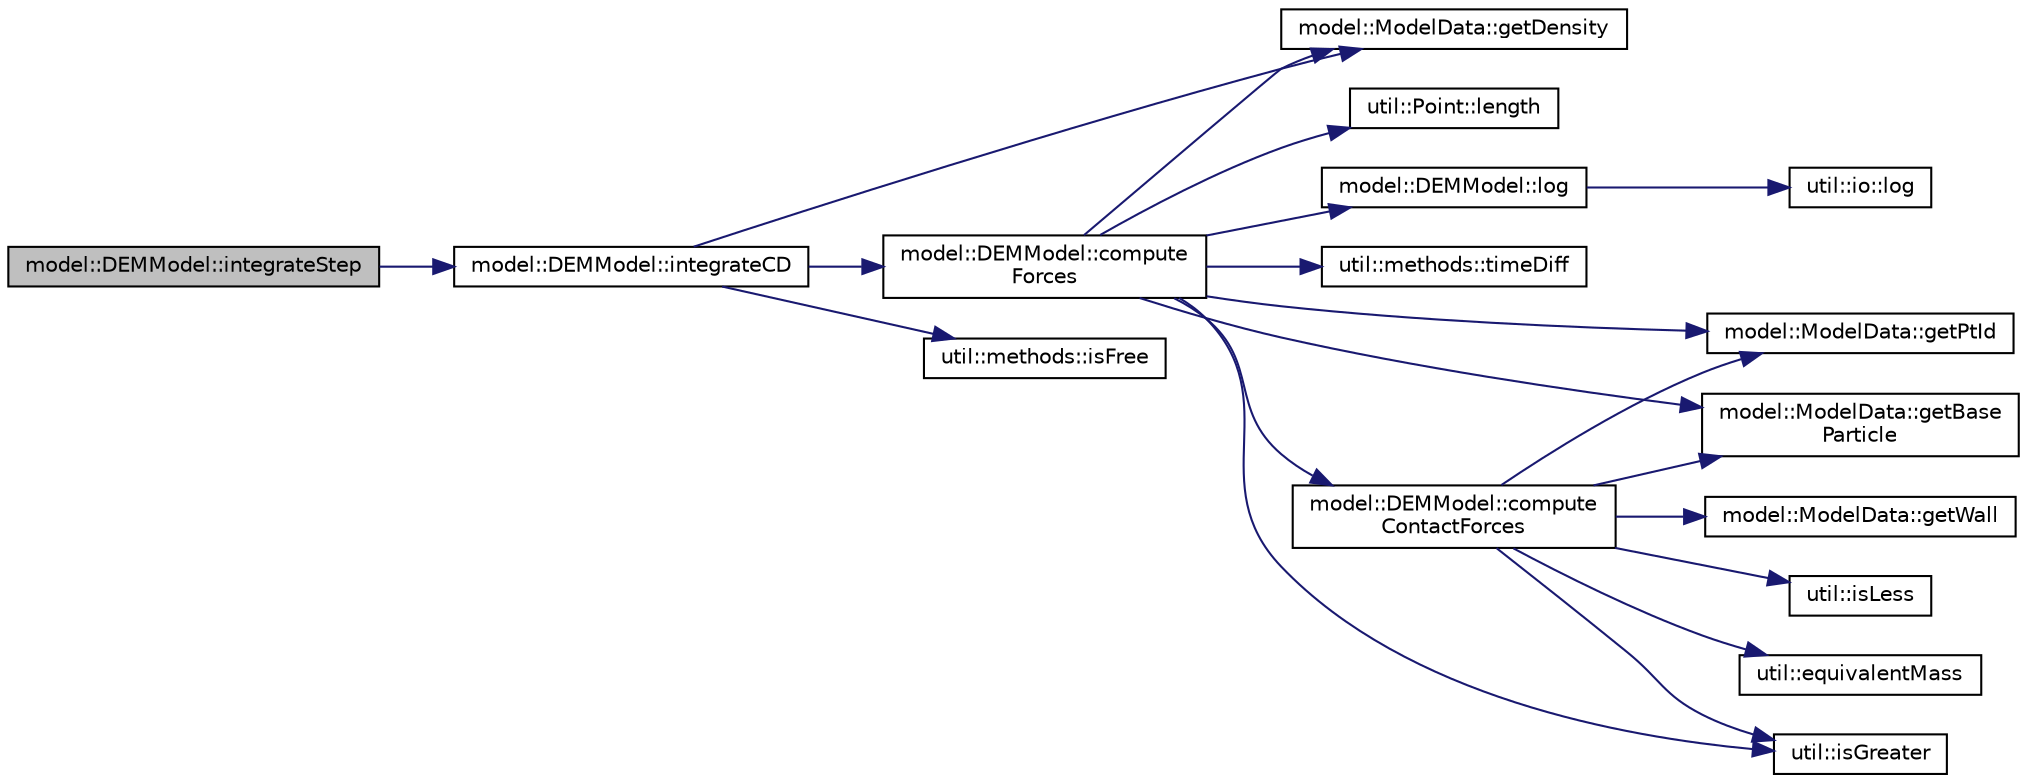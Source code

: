 digraph "model::DEMModel::integrateStep"
{
  edge [fontname="Helvetica",fontsize="10",labelfontname="Helvetica",labelfontsize="10"];
  node [fontname="Helvetica",fontsize="10",shape=record];
  rankdir="LR";
  Node40 [label="model::DEMModel::integrateStep",height=0.2,width=0.4,color="black", fillcolor="grey75", style="filled", fontcolor="black"];
  Node40 -> Node41 [color="midnightblue",fontsize="10",style="solid",fontname="Helvetica"];
  Node41 [label="model::DEMModel::integrateCD",height=0.2,width=0.4,color="black", fillcolor="white", style="filled",URL="$classmodel_1_1DEMModel.html#abd7dd108a6c28579f46f4782e95d2ff6",tooltip="Perform time integration using central-difference scheme. "];
  Node41 -> Node42 [color="midnightblue",fontsize="10",style="solid",fontname="Helvetica"];
  Node42 [label="model::ModelData::getDensity",height=0.2,width=0.4,color="black", fillcolor="white", style="filled",URL="$classmodel_1_1ModelData.html#abed01bad5d70678329daf23d61b085a1",tooltip="Get density of particle. "];
  Node41 -> Node43 [color="midnightblue",fontsize="10",style="solid",fontname="Helvetica"];
  Node43 [label="util::methods::isFree",height=0.2,width=0.4,color="black", fillcolor="white", style="filled",URL="$namespaceutil_1_1methods.html#ac8ab8ee8690f8baa3e008256f7a5351d",tooltip="Returns true if degree of freedom is free. "];
  Node41 -> Node44 [color="midnightblue",fontsize="10",style="solid",fontname="Helvetica"];
  Node44 [label="model::DEMModel::compute\lForces",height=0.2,width=0.4,color="black", fillcolor="white", style="filled",URL="$classmodel_1_1DEMModel.html#aa6280fa8bb694b07e3d7867f618660ca",tooltip="Computes peridynamic forces and contact forces. "];
  Node44 -> Node45 [color="midnightblue",fontsize="10",style="solid",fontname="Helvetica"];
  Node45 [label="model::DEMModel::log",height=0.2,width=0.4,color="black", fillcolor="white", style="filled",URL="$classmodel_1_1DEMModel.html#af734f90bd93d53ea0c6f05ef4882fc30"];
  Node45 -> Node46 [color="midnightblue",fontsize="10",style="solid",fontname="Helvetica"];
  Node46 [label="util::io::log",height=0.2,width=0.4,color="black", fillcolor="white", style="filled",URL="$namespaceutil_1_1io.html#a1ddf7fcc08ed1ab44a0af2054ddea600",tooltip="Global method to log the message. "];
  Node44 -> Node47 [color="midnightblue",fontsize="10",style="solid",fontname="Helvetica"];
  Node47 [label="util::methods::timeDiff",height=0.2,width=0.4,color="black", fillcolor="white", style="filled",URL="$namespaceutil_1_1methods.html#ae2cbeeaef260d8e5552f776da1499504",tooltip="Returns difference between two times. "];
  Node44 -> Node48 [color="midnightblue",fontsize="10",style="solid",fontname="Helvetica"];
  Node48 [label="model::DEMModel::compute\lContactForces",height=0.2,width=0.4,color="black", fillcolor="white", style="filled",URL="$classmodel_1_1DEMModel.html#a5f63a024b52174fed79847ce0b0f473f",tooltip="Computes peridynamic forces and contact forces. "];
  Node48 -> Node49 [color="midnightblue",fontsize="10",style="solid",fontname="Helvetica"];
  Node49 [label="model::ModelData::getPtId",height=0.2,width=0.4,color="black", fillcolor="white", style="filled",URL="$classmodel_1_1ModelData.html#a5d4371ed532e829b82c926852505760e",tooltip="Get particle id given the location in particle list. "];
  Node48 -> Node50 [color="midnightblue",fontsize="10",style="solid",fontname="Helvetica"];
  Node50 [label="model::ModelData::getBase\lParticle",height=0.2,width=0.4,color="black", fillcolor="white", style="filled",URL="$classmodel_1_1ModelData.html#a4a055297b6e83e461e941c495e665e4c",tooltip="Get pointer to base particle. "];
  Node48 -> Node51 [color="midnightblue",fontsize="10",style="solid",fontname="Helvetica"];
  Node51 [label="util::isLess",height=0.2,width=0.4,color="black", fillcolor="white", style="filled",URL="$namespaceutil.html#a868a26599b6b844d08d30063ac898319",tooltip="Returns true if a < b. "];
  Node48 -> Node52 [color="midnightblue",fontsize="10",style="solid",fontname="Helvetica"];
  Node52 [label="util::isGreater",height=0.2,width=0.4,color="black", fillcolor="white", style="filled",URL="$namespaceutil.html#a227b5f8acbd7a403a033663c8893d631",tooltip="Returns true if a > b. "];
  Node48 -> Node53 [color="midnightblue",fontsize="10",style="solid",fontname="Helvetica"];
  Node53 [label="util::equivalentMass",height=0.2,width=0.4,color="black", fillcolor="white", style="filled",URL="$namespaceutil.html#a61b8040019c885bc15525802079bd9e1",tooltip="Compute harmonic mean of m1 and m2. "];
  Node48 -> Node54 [color="midnightblue",fontsize="10",style="solid",fontname="Helvetica"];
  Node54 [label="model::ModelData::getWall",height=0.2,width=0.4,color="black", fillcolor="white", style="filled",URL="$classmodel_1_1ModelData.html#a3b03dbaeff7741cbfbd80c8df21f6aed",tooltip="Get pointer to wall. "];
  Node44 -> Node42 [color="midnightblue",fontsize="10",style="solid",fontname="Helvetica"];
  Node44 -> Node49 [color="midnightblue",fontsize="10",style="solid",fontname="Helvetica"];
  Node44 -> Node50 [color="midnightblue",fontsize="10",style="solid",fontname="Helvetica"];
  Node44 -> Node52 [color="midnightblue",fontsize="10",style="solid",fontname="Helvetica"];
  Node44 -> Node55 [color="midnightblue",fontsize="10",style="solid",fontname="Helvetica"];
  Node55 [label="util::Point::length",height=0.2,width=0.4,color="black", fillcolor="white", style="filled",URL="$structutil_1_1Point.html#a7e6ec50072f4ff4d6461412cdc531b65",tooltip="Computes the Euclidean length of the vector. "];
}
